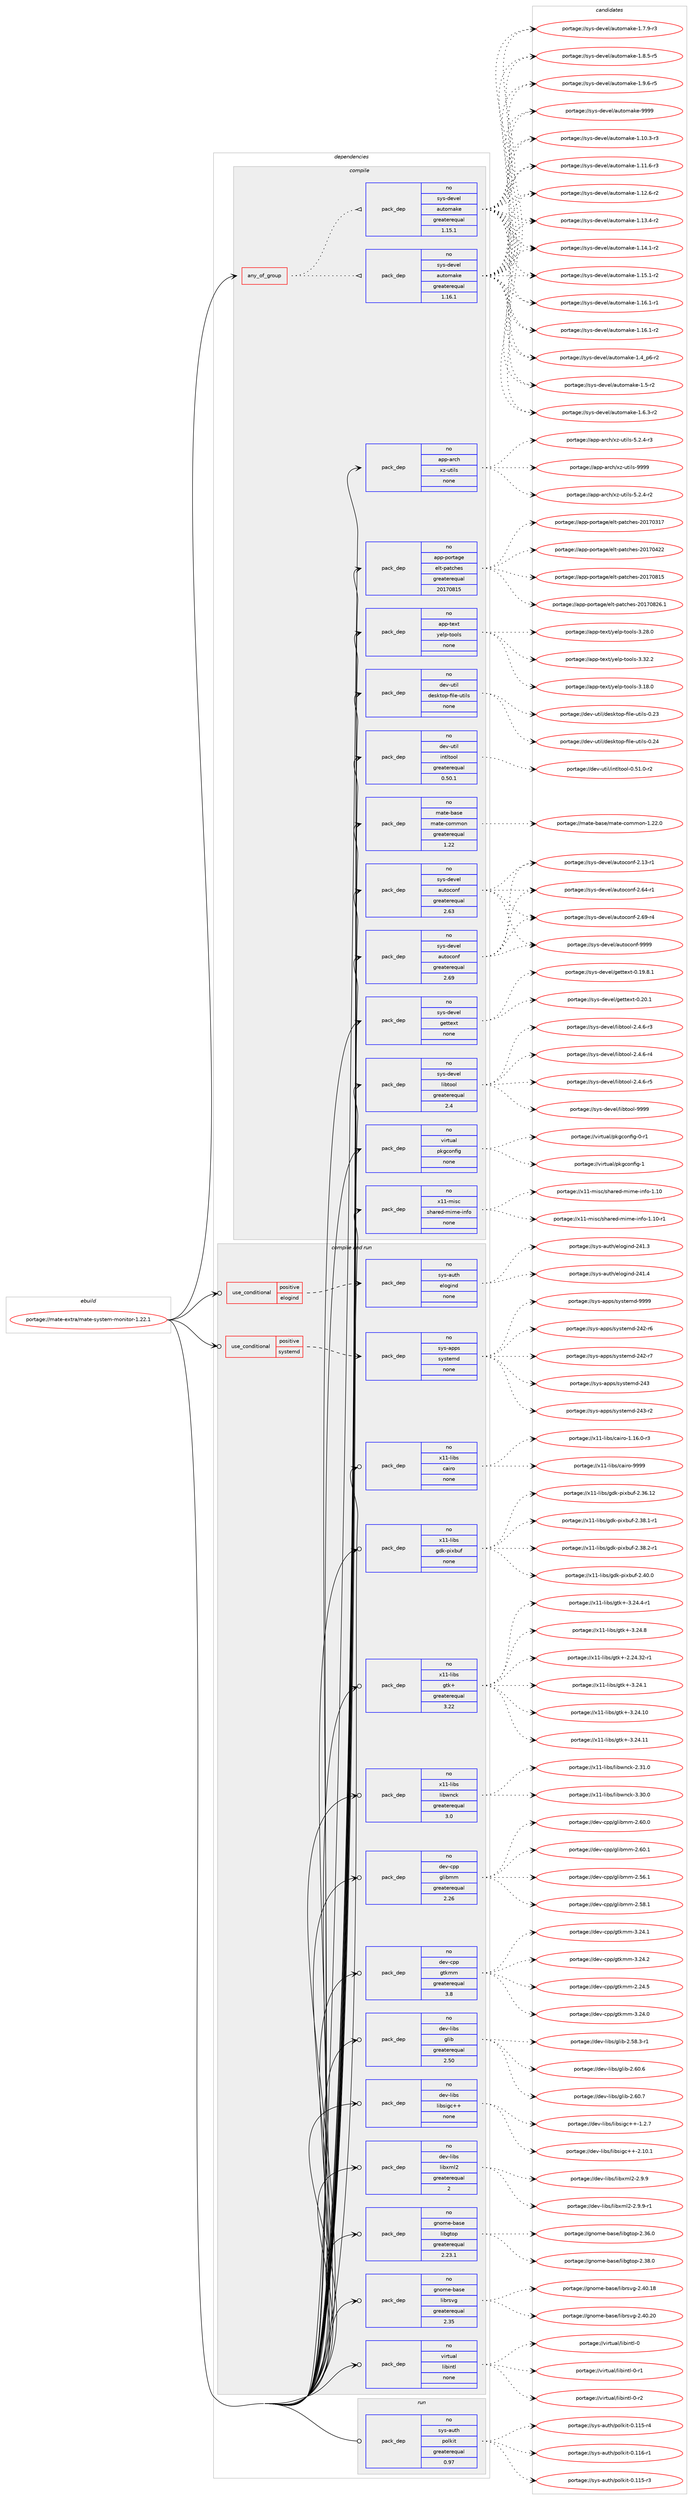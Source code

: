 digraph prolog {

# *************
# Graph options
# *************

newrank=true;
concentrate=true;
compound=true;
graph [rankdir=LR,fontname=Helvetica,fontsize=10,ranksep=1.5];#, ranksep=2.5, nodesep=0.2];
edge  [arrowhead=vee];
node  [fontname=Helvetica,fontsize=10];

# **********
# The ebuild
# **********

subgraph cluster_leftcol {
color=gray;
rank=same;
label=<<i>ebuild</i>>;
id [label="portage://mate-extra/mate-system-monitor-1.22.1", color=red, width=4, href="../mate-extra/mate-system-monitor-1.22.1.svg"];
}

# ****************
# The dependencies
# ****************

subgraph cluster_midcol {
color=gray;
label=<<i>dependencies</i>>;
subgraph cluster_compile {
fillcolor="#eeeeee";
style=filled;
label=<<i>compile</i>>;
subgraph any4850 {
dependency308578 [label=<<TABLE BORDER="0" CELLBORDER="1" CELLSPACING="0" CELLPADDING="4"><TR><TD CELLPADDING="10">any_of_group</TD></TR></TABLE>>, shape=none, color=red];subgraph pack226250 {
dependency308579 [label=<<TABLE BORDER="0" CELLBORDER="1" CELLSPACING="0" CELLPADDING="4" WIDTH="220"><TR><TD ROWSPAN="6" CELLPADDING="30">pack_dep</TD></TR><TR><TD WIDTH="110">no</TD></TR><TR><TD>sys-devel</TD></TR><TR><TD>automake</TD></TR><TR><TD>greaterequal</TD></TR><TR><TD>1.16.1</TD></TR></TABLE>>, shape=none, color=blue];
}
dependency308578:e -> dependency308579:w [weight=20,style="dotted",arrowhead="oinv"];
subgraph pack226251 {
dependency308580 [label=<<TABLE BORDER="0" CELLBORDER="1" CELLSPACING="0" CELLPADDING="4" WIDTH="220"><TR><TD ROWSPAN="6" CELLPADDING="30">pack_dep</TD></TR><TR><TD WIDTH="110">no</TD></TR><TR><TD>sys-devel</TD></TR><TR><TD>automake</TD></TR><TR><TD>greaterequal</TD></TR><TR><TD>1.15.1</TD></TR></TABLE>>, shape=none, color=blue];
}
dependency308578:e -> dependency308580:w [weight=20,style="dotted",arrowhead="oinv"];
}
id:e -> dependency308578:w [weight=20,style="solid",arrowhead="vee"];
subgraph pack226252 {
dependency308581 [label=<<TABLE BORDER="0" CELLBORDER="1" CELLSPACING="0" CELLPADDING="4" WIDTH="220"><TR><TD ROWSPAN="6" CELLPADDING="30">pack_dep</TD></TR><TR><TD WIDTH="110">no</TD></TR><TR><TD>app-arch</TD></TR><TR><TD>xz-utils</TD></TR><TR><TD>none</TD></TR><TR><TD></TD></TR></TABLE>>, shape=none, color=blue];
}
id:e -> dependency308581:w [weight=20,style="solid",arrowhead="vee"];
subgraph pack226253 {
dependency308582 [label=<<TABLE BORDER="0" CELLBORDER="1" CELLSPACING="0" CELLPADDING="4" WIDTH="220"><TR><TD ROWSPAN="6" CELLPADDING="30">pack_dep</TD></TR><TR><TD WIDTH="110">no</TD></TR><TR><TD>app-portage</TD></TR><TR><TD>elt-patches</TD></TR><TR><TD>greaterequal</TD></TR><TR><TD>20170815</TD></TR></TABLE>>, shape=none, color=blue];
}
id:e -> dependency308582:w [weight=20,style="solid",arrowhead="vee"];
subgraph pack226254 {
dependency308583 [label=<<TABLE BORDER="0" CELLBORDER="1" CELLSPACING="0" CELLPADDING="4" WIDTH="220"><TR><TD ROWSPAN="6" CELLPADDING="30">pack_dep</TD></TR><TR><TD WIDTH="110">no</TD></TR><TR><TD>app-text</TD></TR><TR><TD>yelp-tools</TD></TR><TR><TD>none</TD></TR><TR><TD></TD></TR></TABLE>>, shape=none, color=blue];
}
id:e -> dependency308583:w [weight=20,style="solid",arrowhead="vee"];
subgraph pack226255 {
dependency308584 [label=<<TABLE BORDER="0" CELLBORDER="1" CELLSPACING="0" CELLPADDING="4" WIDTH="220"><TR><TD ROWSPAN="6" CELLPADDING="30">pack_dep</TD></TR><TR><TD WIDTH="110">no</TD></TR><TR><TD>dev-util</TD></TR><TR><TD>desktop-file-utils</TD></TR><TR><TD>none</TD></TR><TR><TD></TD></TR></TABLE>>, shape=none, color=blue];
}
id:e -> dependency308584:w [weight=20,style="solid",arrowhead="vee"];
subgraph pack226256 {
dependency308585 [label=<<TABLE BORDER="0" CELLBORDER="1" CELLSPACING="0" CELLPADDING="4" WIDTH="220"><TR><TD ROWSPAN="6" CELLPADDING="30">pack_dep</TD></TR><TR><TD WIDTH="110">no</TD></TR><TR><TD>dev-util</TD></TR><TR><TD>intltool</TD></TR><TR><TD>greaterequal</TD></TR><TR><TD>0.50.1</TD></TR></TABLE>>, shape=none, color=blue];
}
id:e -> dependency308585:w [weight=20,style="solid",arrowhead="vee"];
subgraph pack226257 {
dependency308586 [label=<<TABLE BORDER="0" CELLBORDER="1" CELLSPACING="0" CELLPADDING="4" WIDTH="220"><TR><TD ROWSPAN="6" CELLPADDING="30">pack_dep</TD></TR><TR><TD WIDTH="110">no</TD></TR><TR><TD>mate-base</TD></TR><TR><TD>mate-common</TD></TR><TR><TD>greaterequal</TD></TR><TR><TD>1.22</TD></TR></TABLE>>, shape=none, color=blue];
}
id:e -> dependency308586:w [weight=20,style="solid",arrowhead="vee"];
subgraph pack226258 {
dependency308587 [label=<<TABLE BORDER="0" CELLBORDER="1" CELLSPACING="0" CELLPADDING="4" WIDTH="220"><TR><TD ROWSPAN="6" CELLPADDING="30">pack_dep</TD></TR><TR><TD WIDTH="110">no</TD></TR><TR><TD>sys-devel</TD></TR><TR><TD>autoconf</TD></TR><TR><TD>greaterequal</TD></TR><TR><TD>2.63</TD></TR></TABLE>>, shape=none, color=blue];
}
id:e -> dependency308587:w [weight=20,style="solid",arrowhead="vee"];
subgraph pack226259 {
dependency308588 [label=<<TABLE BORDER="0" CELLBORDER="1" CELLSPACING="0" CELLPADDING="4" WIDTH="220"><TR><TD ROWSPAN="6" CELLPADDING="30">pack_dep</TD></TR><TR><TD WIDTH="110">no</TD></TR><TR><TD>sys-devel</TD></TR><TR><TD>autoconf</TD></TR><TR><TD>greaterequal</TD></TR><TR><TD>2.69</TD></TR></TABLE>>, shape=none, color=blue];
}
id:e -> dependency308588:w [weight=20,style="solid",arrowhead="vee"];
subgraph pack226260 {
dependency308589 [label=<<TABLE BORDER="0" CELLBORDER="1" CELLSPACING="0" CELLPADDING="4" WIDTH="220"><TR><TD ROWSPAN="6" CELLPADDING="30">pack_dep</TD></TR><TR><TD WIDTH="110">no</TD></TR><TR><TD>sys-devel</TD></TR><TR><TD>gettext</TD></TR><TR><TD>none</TD></TR><TR><TD></TD></TR></TABLE>>, shape=none, color=blue];
}
id:e -> dependency308589:w [weight=20,style="solid",arrowhead="vee"];
subgraph pack226261 {
dependency308590 [label=<<TABLE BORDER="0" CELLBORDER="1" CELLSPACING="0" CELLPADDING="4" WIDTH="220"><TR><TD ROWSPAN="6" CELLPADDING="30">pack_dep</TD></TR><TR><TD WIDTH="110">no</TD></TR><TR><TD>sys-devel</TD></TR><TR><TD>libtool</TD></TR><TR><TD>greaterequal</TD></TR><TR><TD>2.4</TD></TR></TABLE>>, shape=none, color=blue];
}
id:e -> dependency308590:w [weight=20,style="solid",arrowhead="vee"];
subgraph pack226262 {
dependency308591 [label=<<TABLE BORDER="0" CELLBORDER="1" CELLSPACING="0" CELLPADDING="4" WIDTH="220"><TR><TD ROWSPAN="6" CELLPADDING="30">pack_dep</TD></TR><TR><TD WIDTH="110">no</TD></TR><TR><TD>virtual</TD></TR><TR><TD>pkgconfig</TD></TR><TR><TD>none</TD></TR><TR><TD></TD></TR></TABLE>>, shape=none, color=blue];
}
id:e -> dependency308591:w [weight=20,style="solid",arrowhead="vee"];
subgraph pack226263 {
dependency308592 [label=<<TABLE BORDER="0" CELLBORDER="1" CELLSPACING="0" CELLPADDING="4" WIDTH="220"><TR><TD ROWSPAN="6" CELLPADDING="30">pack_dep</TD></TR><TR><TD WIDTH="110">no</TD></TR><TR><TD>x11-misc</TD></TR><TR><TD>shared-mime-info</TD></TR><TR><TD>none</TD></TR><TR><TD></TD></TR></TABLE>>, shape=none, color=blue];
}
id:e -> dependency308592:w [weight=20,style="solid",arrowhead="vee"];
}
subgraph cluster_compileandrun {
fillcolor="#eeeeee";
style=filled;
label=<<i>compile and run</i>>;
subgraph cond77369 {
dependency308593 [label=<<TABLE BORDER="0" CELLBORDER="1" CELLSPACING="0" CELLPADDING="4"><TR><TD ROWSPAN="3" CELLPADDING="10">use_conditional</TD></TR><TR><TD>positive</TD></TR><TR><TD>elogind</TD></TR></TABLE>>, shape=none, color=red];
subgraph pack226264 {
dependency308594 [label=<<TABLE BORDER="0" CELLBORDER="1" CELLSPACING="0" CELLPADDING="4" WIDTH="220"><TR><TD ROWSPAN="6" CELLPADDING="30">pack_dep</TD></TR><TR><TD WIDTH="110">no</TD></TR><TR><TD>sys-auth</TD></TR><TR><TD>elogind</TD></TR><TR><TD>none</TD></TR><TR><TD></TD></TR></TABLE>>, shape=none, color=blue];
}
dependency308593:e -> dependency308594:w [weight=20,style="dashed",arrowhead="vee"];
}
id:e -> dependency308593:w [weight=20,style="solid",arrowhead="odotvee"];
subgraph cond77370 {
dependency308595 [label=<<TABLE BORDER="0" CELLBORDER="1" CELLSPACING="0" CELLPADDING="4"><TR><TD ROWSPAN="3" CELLPADDING="10">use_conditional</TD></TR><TR><TD>positive</TD></TR><TR><TD>systemd</TD></TR></TABLE>>, shape=none, color=red];
subgraph pack226265 {
dependency308596 [label=<<TABLE BORDER="0" CELLBORDER="1" CELLSPACING="0" CELLPADDING="4" WIDTH="220"><TR><TD ROWSPAN="6" CELLPADDING="30">pack_dep</TD></TR><TR><TD WIDTH="110">no</TD></TR><TR><TD>sys-apps</TD></TR><TR><TD>systemd</TD></TR><TR><TD>none</TD></TR><TR><TD></TD></TR></TABLE>>, shape=none, color=blue];
}
dependency308595:e -> dependency308596:w [weight=20,style="dashed",arrowhead="vee"];
}
id:e -> dependency308595:w [weight=20,style="solid",arrowhead="odotvee"];
subgraph pack226266 {
dependency308597 [label=<<TABLE BORDER="0" CELLBORDER="1" CELLSPACING="0" CELLPADDING="4" WIDTH="220"><TR><TD ROWSPAN="6" CELLPADDING="30">pack_dep</TD></TR><TR><TD WIDTH="110">no</TD></TR><TR><TD>dev-cpp</TD></TR><TR><TD>glibmm</TD></TR><TR><TD>greaterequal</TD></TR><TR><TD>2.26</TD></TR></TABLE>>, shape=none, color=blue];
}
id:e -> dependency308597:w [weight=20,style="solid",arrowhead="odotvee"];
subgraph pack226267 {
dependency308598 [label=<<TABLE BORDER="0" CELLBORDER="1" CELLSPACING="0" CELLPADDING="4" WIDTH="220"><TR><TD ROWSPAN="6" CELLPADDING="30">pack_dep</TD></TR><TR><TD WIDTH="110">no</TD></TR><TR><TD>dev-cpp</TD></TR><TR><TD>gtkmm</TD></TR><TR><TD>greaterequal</TD></TR><TR><TD>3.8</TD></TR></TABLE>>, shape=none, color=blue];
}
id:e -> dependency308598:w [weight=20,style="solid",arrowhead="odotvee"];
subgraph pack226268 {
dependency308599 [label=<<TABLE BORDER="0" CELLBORDER="1" CELLSPACING="0" CELLPADDING="4" WIDTH="220"><TR><TD ROWSPAN="6" CELLPADDING="30">pack_dep</TD></TR><TR><TD WIDTH="110">no</TD></TR><TR><TD>dev-libs</TD></TR><TR><TD>glib</TD></TR><TR><TD>greaterequal</TD></TR><TR><TD>2.50</TD></TR></TABLE>>, shape=none, color=blue];
}
id:e -> dependency308599:w [weight=20,style="solid",arrowhead="odotvee"];
subgraph pack226269 {
dependency308600 [label=<<TABLE BORDER="0" CELLBORDER="1" CELLSPACING="0" CELLPADDING="4" WIDTH="220"><TR><TD ROWSPAN="6" CELLPADDING="30">pack_dep</TD></TR><TR><TD WIDTH="110">no</TD></TR><TR><TD>dev-libs</TD></TR><TR><TD>libsigc++</TD></TR><TR><TD>none</TD></TR><TR><TD></TD></TR></TABLE>>, shape=none, color=blue];
}
id:e -> dependency308600:w [weight=20,style="solid",arrowhead="odotvee"];
subgraph pack226270 {
dependency308601 [label=<<TABLE BORDER="0" CELLBORDER="1" CELLSPACING="0" CELLPADDING="4" WIDTH="220"><TR><TD ROWSPAN="6" CELLPADDING="30">pack_dep</TD></TR><TR><TD WIDTH="110">no</TD></TR><TR><TD>dev-libs</TD></TR><TR><TD>libxml2</TD></TR><TR><TD>greaterequal</TD></TR><TR><TD>2</TD></TR></TABLE>>, shape=none, color=blue];
}
id:e -> dependency308601:w [weight=20,style="solid",arrowhead="odotvee"];
subgraph pack226271 {
dependency308602 [label=<<TABLE BORDER="0" CELLBORDER="1" CELLSPACING="0" CELLPADDING="4" WIDTH="220"><TR><TD ROWSPAN="6" CELLPADDING="30">pack_dep</TD></TR><TR><TD WIDTH="110">no</TD></TR><TR><TD>gnome-base</TD></TR><TR><TD>libgtop</TD></TR><TR><TD>greaterequal</TD></TR><TR><TD>2.23.1</TD></TR></TABLE>>, shape=none, color=blue];
}
id:e -> dependency308602:w [weight=20,style="solid",arrowhead="odotvee"];
subgraph pack226272 {
dependency308603 [label=<<TABLE BORDER="0" CELLBORDER="1" CELLSPACING="0" CELLPADDING="4" WIDTH="220"><TR><TD ROWSPAN="6" CELLPADDING="30">pack_dep</TD></TR><TR><TD WIDTH="110">no</TD></TR><TR><TD>gnome-base</TD></TR><TR><TD>librsvg</TD></TR><TR><TD>greaterequal</TD></TR><TR><TD>2.35</TD></TR></TABLE>>, shape=none, color=blue];
}
id:e -> dependency308603:w [weight=20,style="solid",arrowhead="odotvee"];
subgraph pack226273 {
dependency308604 [label=<<TABLE BORDER="0" CELLBORDER="1" CELLSPACING="0" CELLPADDING="4" WIDTH="220"><TR><TD ROWSPAN="6" CELLPADDING="30">pack_dep</TD></TR><TR><TD WIDTH="110">no</TD></TR><TR><TD>virtual</TD></TR><TR><TD>libintl</TD></TR><TR><TD>none</TD></TR><TR><TD></TD></TR></TABLE>>, shape=none, color=blue];
}
id:e -> dependency308604:w [weight=20,style="solid",arrowhead="odotvee"];
subgraph pack226274 {
dependency308605 [label=<<TABLE BORDER="0" CELLBORDER="1" CELLSPACING="0" CELLPADDING="4" WIDTH="220"><TR><TD ROWSPAN="6" CELLPADDING="30">pack_dep</TD></TR><TR><TD WIDTH="110">no</TD></TR><TR><TD>x11-libs</TD></TR><TR><TD>cairo</TD></TR><TR><TD>none</TD></TR><TR><TD></TD></TR></TABLE>>, shape=none, color=blue];
}
id:e -> dependency308605:w [weight=20,style="solid",arrowhead="odotvee"];
subgraph pack226275 {
dependency308606 [label=<<TABLE BORDER="0" CELLBORDER="1" CELLSPACING="0" CELLPADDING="4" WIDTH="220"><TR><TD ROWSPAN="6" CELLPADDING="30">pack_dep</TD></TR><TR><TD WIDTH="110">no</TD></TR><TR><TD>x11-libs</TD></TR><TR><TD>gdk-pixbuf</TD></TR><TR><TD>none</TD></TR><TR><TD></TD></TR></TABLE>>, shape=none, color=blue];
}
id:e -> dependency308606:w [weight=20,style="solid",arrowhead="odotvee"];
subgraph pack226276 {
dependency308607 [label=<<TABLE BORDER="0" CELLBORDER="1" CELLSPACING="0" CELLPADDING="4" WIDTH="220"><TR><TD ROWSPAN="6" CELLPADDING="30">pack_dep</TD></TR><TR><TD WIDTH="110">no</TD></TR><TR><TD>x11-libs</TD></TR><TR><TD>gtk+</TD></TR><TR><TD>greaterequal</TD></TR><TR><TD>3.22</TD></TR></TABLE>>, shape=none, color=blue];
}
id:e -> dependency308607:w [weight=20,style="solid",arrowhead="odotvee"];
subgraph pack226277 {
dependency308608 [label=<<TABLE BORDER="0" CELLBORDER="1" CELLSPACING="0" CELLPADDING="4" WIDTH="220"><TR><TD ROWSPAN="6" CELLPADDING="30">pack_dep</TD></TR><TR><TD WIDTH="110">no</TD></TR><TR><TD>x11-libs</TD></TR><TR><TD>libwnck</TD></TR><TR><TD>greaterequal</TD></TR><TR><TD>3.0</TD></TR></TABLE>>, shape=none, color=blue];
}
id:e -> dependency308608:w [weight=20,style="solid",arrowhead="odotvee"];
}
subgraph cluster_run {
fillcolor="#eeeeee";
style=filled;
label=<<i>run</i>>;
subgraph pack226278 {
dependency308609 [label=<<TABLE BORDER="0" CELLBORDER="1" CELLSPACING="0" CELLPADDING="4" WIDTH="220"><TR><TD ROWSPAN="6" CELLPADDING="30">pack_dep</TD></TR><TR><TD WIDTH="110">no</TD></TR><TR><TD>sys-auth</TD></TR><TR><TD>polkit</TD></TR><TR><TD>greaterequal</TD></TR><TR><TD>0.97</TD></TR></TABLE>>, shape=none, color=blue];
}
id:e -> dependency308609:w [weight=20,style="solid",arrowhead="odot"];
}
}

# **************
# The candidates
# **************

subgraph cluster_choices {
rank=same;
color=gray;
label=<<i>candidates</i>>;

subgraph choice226250 {
color=black;
nodesep=1;
choiceportage11512111545100101118101108479711711611110997107101454946494846514511451 [label="portage://sys-devel/automake-1.10.3-r3", color=red, width=4,href="../sys-devel/automake-1.10.3-r3.svg"];
choiceportage11512111545100101118101108479711711611110997107101454946494946544511451 [label="portage://sys-devel/automake-1.11.6-r3", color=red, width=4,href="../sys-devel/automake-1.11.6-r3.svg"];
choiceportage11512111545100101118101108479711711611110997107101454946495046544511450 [label="portage://sys-devel/automake-1.12.6-r2", color=red, width=4,href="../sys-devel/automake-1.12.6-r2.svg"];
choiceportage11512111545100101118101108479711711611110997107101454946495146524511450 [label="portage://sys-devel/automake-1.13.4-r2", color=red, width=4,href="../sys-devel/automake-1.13.4-r2.svg"];
choiceportage11512111545100101118101108479711711611110997107101454946495246494511450 [label="portage://sys-devel/automake-1.14.1-r2", color=red, width=4,href="../sys-devel/automake-1.14.1-r2.svg"];
choiceportage11512111545100101118101108479711711611110997107101454946495346494511450 [label="portage://sys-devel/automake-1.15.1-r2", color=red, width=4,href="../sys-devel/automake-1.15.1-r2.svg"];
choiceportage11512111545100101118101108479711711611110997107101454946495446494511449 [label="portage://sys-devel/automake-1.16.1-r1", color=red, width=4,href="../sys-devel/automake-1.16.1-r1.svg"];
choiceportage11512111545100101118101108479711711611110997107101454946495446494511450 [label="portage://sys-devel/automake-1.16.1-r2", color=red, width=4,href="../sys-devel/automake-1.16.1-r2.svg"];
choiceportage115121115451001011181011084797117116111109971071014549465295112544511450 [label="portage://sys-devel/automake-1.4_p6-r2", color=red, width=4,href="../sys-devel/automake-1.4_p6-r2.svg"];
choiceportage11512111545100101118101108479711711611110997107101454946534511450 [label="portage://sys-devel/automake-1.5-r2", color=red, width=4,href="../sys-devel/automake-1.5-r2.svg"];
choiceportage115121115451001011181011084797117116111109971071014549465446514511450 [label="portage://sys-devel/automake-1.6.3-r2", color=red, width=4,href="../sys-devel/automake-1.6.3-r2.svg"];
choiceportage115121115451001011181011084797117116111109971071014549465546574511451 [label="portage://sys-devel/automake-1.7.9-r3", color=red, width=4,href="../sys-devel/automake-1.7.9-r3.svg"];
choiceportage115121115451001011181011084797117116111109971071014549465646534511453 [label="portage://sys-devel/automake-1.8.5-r5", color=red, width=4,href="../sys-devel/automake-1.8.5-r5.svg"];
choiceportage115121115451001011181011084797117116111109971071014549465746544511453 [label="portage://sys-devel/automake-1.9.6-r5", color=red, width=4,href="../sys-devel/automake-1.9.6-r5.svg"];
choiceportage115121115451001011181011084797117116111109971071014557575757 [label="portage://sys-devel/automake-9999", color=red, width=4,href="../sys-devel/automake-9999.svg"];
dependency308579:e -> choiceportage11512111545100101118101108479711711611110997107101454946494846514511451:w [style=dotted,weight="100"];
dependency308579:e -> choiceportage11512111545100101118101108479711711611110997107101454946494946544511451:w [style=dotted,weight="100"];
dependency308579:e -> choiceportage11512111545100101118101108479711711611110997107101454946495046544511450:w [style=dotted,weight="100"];
dependency308579:e -> choiceportage11512111545100101118101108479711711611110997107101454946495146524511450:w [style=dotted,weight="100"];
dependency308579:e -> choiceportage11512111545100101118101108479711711611110997107101454946495246494511450:w [style=dotted,weight="100"];
dependency308579:e -> choiceportage11512111545100101118101108479711711611110997107101454946495346494511450:w [style=dotted,weight="100"];
dependency308579:e -> choiceportage11512111545100101118101108479711711611110997107101454946495446494511449:w [style=dotted,weight="100"];
dependency308579:e -> choiceportage11512111545100101118101108479711711611110997107101454946495446494511450:w [style=dotted,weight="100"];
dependency308579:e -> choiceportage115121115451001011181011084797117116111109971071014549465295112544511450:w [style=dotted,weight="100"];
dependency308579:e -> choiceportage11512111545100101118101108479711711611110997107101454946534511450:w [style=dotted,weight="100"];
dependency308579:e -> choiceportage115121115451001011181011084797117116111109971071014549465446514511450:w [style=dotted,weight="100"];
dependency308579:e -> choiceportage115121115451001011181011084797117116111109971071014549465546574511451:w [style=dotted,weight="100"];
dependency308579:e -> choiceportage115121115451001011181011084797117116111109971071014549465646534511453:w [style=dotted,weight="100"];
dependency308579:e -> choiceportage115121115451001011181011084797117116111109971071014549465746544511453:w [style=dotted,weight="100"];
dependency308579:e -> choiceportage115121115451001011181011084797117116111109971071014557575757:w [style=dotted,weight="100"];
}
subgraph choice226251 {
color=black;
nodesep=1;
choiceportage11512111545100101118101108479711711611110997107101454946494846514511451 [label="portage://sys-devel/automake-1.10.3-r3", color=red, width=4,href="../sys-devel/automake-1.10.3-r3.svg"];
choiceportage11512111545100101118101108479711711611110997107101454946494946544511451 [label="portage://sys-devel/automake-1.11.6-r3", color=red, width=4,href="../sys-devel/automake-1.11.6-r3.svg"];
choiceportage11512111545100101118101108479711711611110997107101454946495046544511450 [label="portage://sys-devel/automake-1.12.6-r2", color=red, width=4,href="../sys-devel/automake-1.12.6-r2.svg"];
choiceportage11512111545100101118101108479711711611110997107101454946495146524511450 [label="portage://sys-devel/automake-1.13.4-r2", color=red, width=4,href="../sys-devel/automake-1.13.4-r2.svg"];
choiceportage11512111545100101118101108479711711611110997107101454946495246494511450 [label="portage://sys-devel/automake-1.14.1-r2", color=red, width=4,href="../sys-devel/automake-1.14.1-r2.svg"];
choiceportage11512111545100101118101108479711711611110997107101454946495346494511450 [label="portage://sys-devel/automake-1.15.1-r2", color=red, width=4,href="../sys-devel/automake-1.15.1-r2.svg"];
choiceportage11512111545100101118101108479711711611110997107101454946495446494511449 [label="portage://sys-devel/automake-1.16.1-r1", color=red, width=4,href="../sys-devel/automake-1.16.1-r1.svg"];
choiceportage11512111545100101118101108479711711611110997107101454946495446494511450 [label="portage://sys-devel/automake-1.16.1-r2", color=red, width=4,href="../sys-devel/automake-1.16.1-r2.svg"];
choiceportage115121115451001011181011084797117116111109971071014549465295112544511450 [label="portage://sys-devel/automake-1.4_p6-r2", color=red, width=4,href="../sys-devel/automake-1.4_p6-r2.svg"];
choiceportage11512111545100101118101108479711711611110997107101454946534511450 [label="portage://sys-devel/automake-1.5-r2", color=red, width=4,href="../sys-devel/automake-1.5-r2.svg"];
choiceportage115121115451001011181011084797117116111109971071014549465446514511450 [label="portage://sys-devel/automake-1.6.3-r2", color=red, width=4,href="../sys-devel/automake-1.6.3-r2.svg"];
choiceportage115121115451001011181011084797117116111109971071014549465546574511451 [label="portage://sys-devel/automake-1.7.9-r3", color=red, width=4,href="../sys-devel/automake-1.7.9-r3.svg"];
choiceportage115121115451001011181011084797117116111109971071014549465646534511453 [label="portage://sys-devel/automake-1.8.5-r5", color=red, width=4,href="../sys-devel/automake-1.8.5-r5.svg"];
choiceportage115121115451001011181011084797117116111109971071014549465746544511453 [label="portage://sys-devel/automake-1.9.6-r5", color=red, width=4,href="../sys-devel/automake-1.9.6-r5.svg"];
choiceportage115121115451001011181011084797117116111109971071014557575757 [label="portage://sys-devel/automake-9999", color=red, width=4,href="../sys-devel/automake-9999.svg"];
dependency308580:e -> choiceportage11512111545100101118101108479711711611110997107101454946494846514511451:w [style=dotted,weight="100"];
dependency308580:e -> choiceportage11512111545100101118101108479711711611110997107101454946494946544511451:w [style=dotted,weight="100"];
dependency308580:e -> choiceportage11512111545100101118101108479711711611110997107101454946495046544511450:w [style=dotted,weight="100"];
dependency308580:e -> choiceportage11512111545100101118101108479711711611110997107101454946495146524511450:w [style=dotted,weight="100"];
dependency308580:e -> choiceportage11512111545100101118101108479711711611110997107101454946495246494511450:w [style=dotted,weight="100"];
dependency308580:e -> choiceportage11512111545100101118101108479711711611110997107101454946495346494511450:w [style=dotted,weight="100"];
dependency308580:e -> choiceportage11512111545100101118101108479711711611110997107101454946495446494511449:w [style=dotted,weight="100"];
dependency308580:e -> choiceportage11512111545100101118101108479711711611110997107101454946495446494511450:w [style=dotted,weight="100"];
dependency308580:e -> choiceportage115121115451001011181011084797117116111109971071014549465295112544511450:w [style=dotted,weight="100"];
dependency308580:e -> choiceportage11512111545100101118101108479711711611110997107101454946534511450:w [style=dotted,weight="100"];
dependency308580:e -> choiceportage115121115451001011181011084797117116111109971071014549465446514511450:w [style=dotted,weight="100"];
dependency308580:e -> choiceportage115121115451001011181011084797117116111109971071014549465546574511451:w [style=dotted,weight="100"];
dependency308580:e -> choiceportage115121115451001011181011084797117116111109971071014549465646534511453:w [style=dotted,weight="100"];
dependency308580:e -> choiceportage115121115451001011181011084797117116111109971071014549465746544511453:w [style=dotted,weight="100"];
dependency308580:e -> choiceportage115121115451001011181011084797117116111109971071014557575757:w [style=dotted,weight="100"];
}
subgraph choice226252 {
color=black;
nodesep=1;
choiceportage9711211245971149910447120122451171161051081154553465046524511450 [label="portage://app-arch/xz-utils-5.2.4-r2", color=red, width=4,href="../app-arch/xz-utils-5.2.4-r2.svg"];
choiceportage9711211245971149910447120122451171161051081154553465046524511451 [label="portage://app-arch/xz-utils-5.2.4-r3", color=red, width=4,href="../app-arch/xz-utils-5.2.4-r3.svg"];
choiceportage9711211245971149910447120122451171161051081154557575757 [label="portage://app-arch/xz-utils-9999", color=red, width=4,href="../app-arch/xz-utils-9999.svg"];
dependency308581:e -> choiceportage9711211245971149910447120122451171161051081154553465046524511450:w [style=dotted,weight="100"];
dependency308581:e -> choiceportage9711211245971149910447120122451171161051081154553465046524511451:w [style=dotted,weight="100"];
dependency308581:e -> choiceportage9711211245971149910447120122451171161051081154557575757:w [style=dotted,weight="100"];
}
subgraph choice226253 {
color=black;
nodesep=1;
choiceportage97112112451121111141169710310147101108116451129711699104101115455048495548514955 [label="portage://app-portage/elt-patches-20170317", color=red, width=4,href="../app-portage/elt-patches-20170317.svg"];
choiceportage97112112451121111141169710310147101108116451129711699104101115455048495548525050 [label="portage://app-portage/elt-patches-20170422", color=red, width=4,href="../app-portage/elt-patches-20170422.svg"];
choiceportage97112112451121111141169710310147101108116451129711699104101115455048495548564953 [label="portage://app-portage/elt-patches-20170815", color=red, width=4,href="../app-portage/elt-patches-20170815.svg"];
choiceportage971121124511211111411697103101471011081164511297116991041011154550484955485650544649 [label="portage://app-portage/elt-patches-20170826.1", color=red, width=4,href="../app-portage/elt-patches-20170826.1.svg"];
dependency308582:e -> choiceportage97112112451121111141169710310147101108116451129711699104101115455048495548514955:w [style=dotted,weight="100"];
dependency308582:e -> choiceportage97112112451121111141169710310147101108116451129711699104101115455048495548525050:w [style=dotted,weight="100"];
dependency308582:e -> choiceportage97112112451121111141169710310147101108116451129711699104101115455048495548564953:w [style=dotted,weight="100"];
dependency308582:e -> choiceportage971121124511211111411697103101471011081164511297116991041011154550484955485650544649:w [style=dotted,weight="100"];
}
subgraph choice226254 {
color=black;
nodesep=1;
choiceportage9711211245116101120116471211011081124511611111110811545514649564648 [label="portage://app-text/yelp-tools-3.18.0", color=red, width=4,href="../app-text/yelp-tools-3.18.0.svg"];
choiceportage9711211245116101120116471211011081124511611111110811545514650564648 [label="portage://app-text/yelp-tools-3.28.0", color=red, width=4,href="../app-text/yelp-tools-3.28.0.svg"];
choiceportage9711211245116101120116471211011081124511611111110811545514651504650 [label="portage://app-text/yelp-tools-3.32.2", color=red, width=4,href="../app-text/yelp-tools-3.32.2.svg"];
dependency308583:e -> choiceportage9711211245116101120116471211011081124511611111110811545514649564648:w [style=dotted,weight="100"];
dependency308583:e -> choiceportage9711211245116101120116471211011081124511611111110811545514650564648:w [style=dotted,weight="100"];
dependency308583:e -> choiceportage9711211245116101120116471211011081124511611111110811545514651504650:w [style=dotted,weight="100"];
}
subgraph choice226255 {
color=black;
nodesep=1;
choiceportage100101118451171161051084710010111510711611111245102105108101451171161051081154548465051 [label="portage://dev-util/desktop-file-utils-0.23", color=red, width=4,href="../dev-util/desktop-file-utils-0.23.svg"];
choiceportage100101118451171161051084710010111510711611111245102105108101451171161051081154548465052 [label="portage://dev-util/desktop-file-utils-0.24", color=red, width=4,href="../dev-util/desktop-file-utils-0.24.svg"];
dependency308584:e -> choiceportage100101118451171161051084710010111510711611111245102105108101451171161051081154548465051:w [style=dotted,weight="100"];
dependency308584:e -> choiceportage100101118451171161051084710010111510711611111245102105108101451171161051081154548465052:w [style=dotted,weight="100"];
}
subgraph choice226256 {
color=black;
nodesep=1;
choiceportage1001011184511711610510847105110116108116111111108454846534946484511450 [label="portage://dev-util/intltool-0.51.0-r2", color=red, width=4,href="../dev-util/intltool-0.51.0-r2.svg"];
dependency308585:e -> choiceportage1001011184511711610510847105110116108116111111108454846534946484511450:w [style=dotted,weight="100"];
}
subgraph choice226257 {
color=black;
nodesep=1;
choiceportage109971161014598971151014710997116101459911110910911111045494650504648 [label="portage://mate-base/mate-common-1.22.0", color=red, width=4,href="../mate-base/mate-common-1.22.0.svg"];
dependency308586:e -> choiceportage109971161014598971151014710997116101459911110910911111045494650504648:w [style=dotted,weight="100"];
}
subgraph choice226258 {
color=black;
nodesep=1;
choiceportage1151211154510010111810110847971171161119911111010245504649514511449 [label="portage://sys-devel/autoconf-2.13-r1", color=red, width=4,href="../sys-devel/autoconf-2.13-r1.svg"];
choiceportage1151211154510010111810110847971171161119911111010245504654524511449 [label="portage://sys-devel/autoconf-2.64-r1", color=red, width=4,href="../sys-devel/autoconf-2.64-r1.svg"];
choiceportage1151211154510010111810110847971171161119911111010245504654574511452 [label="portage://sys-devel/autoconf-2.69-r4", color=red, width=4,href="../sys-devel/autoconf-2.69-r4.svg"];
choiceportage115121115451001011181011084797117116111991111101024557575757 [label="portage://sys-devel/autoconf-9999", color=red, width=4,href="../sys-devel/autoconf-9999.svg"];
dependency308587:e -> choiceportage1151211154510010111810110847971171161119911111010245504649514511449:w [style=dotted,weight="100"];
dependency308587:e -> choiceportage1151211154510010111810110847971171161119911111010245504654524511449:w [style=dotted,weight="100"];
dependency308587:e -> choiceportage1151211154510010111810110847971171161119911111010245504654574511452:w [style=dotted,weight="100"];
dependency308587:e -> choiceportage115121115451001011181011084797117116111991111101024557575757:w [style=dotted,weight="100"];
}
subgraph choice226259 {
color=black;
nodesep=1;
choiceportage1151211154510010111810110847971171161119911111010245504649514511449 [label="portage://sys-devel/autoconf-2.13-r1", color=red, width=4,href="../sys-devel/autoconf-2.13-r1.svg"];
choiceportage1151211154510010111810110847971171161119911111010245504654524511449 [label="portage://sys-devel/autoconf-2.64-r1", color=red, width=4,href="../sys-devel/autoconf-2.64-r1.svg"];
choiceportage1151211154510010111810110847971171161119911111010245504654574511452 [label="portage://sys-devel/autoconf-2.69-r4", color=red, width=4,href="../sys-devel/autoconf-2.69-r4.svg"];
choiceportage115121115451001011181011084797117116111991111101024557575757 [label="portage://sys-devel/autoconf-9999", color=red, width=4,href="../sys-devel/autoconf-9999.svg"];
dependency308588:e -> choiceportage1151211154510010111810110847971171161119911111010245504649514511449:w [style=dotted,weight="100"];
dependency308588:e -> choiceportage1151211154510010111810110847971171161119911111010245504654524511449:w [style=dotted,weight="100"];
dependency308588:e -> choiceportage1151211154510010111810110847971171161119911111010245504654574511452:w [style=dotted,weight="100"];
dependency308588:e -> choiceportage115121115451001011181011084797117116111991111101024557575757:w [style=dotted,weight="100"];
}
subgraph choice226260 {
color=black;
nodesep=1;
choiceportage1151211154510010111810110847103101116116101120116454846495746564649 [label="portage://sys-devel/gettext-0.19.8.1", color=red, width=4,href="../sys-devel/gettext-0.19.8.1.svg"];
choiceportage115121115451001011181011084710310111611610112011645484650484649 [label="portage://sys-devel/gettext-0.20.1", color=red, width=4,href="../sys-devel/gettext-0.20.1.svg"];
dependency308589:e -> choiceportage1151211154510010111810110847103101116116101120116454846495746564649:w [style=dotted,weight="100"];
dependency308589:e -> choiceportage115121115451001011181011084710310111611610112011645484650484649:w [style=dotted,weight="100"];
}
subgraph choice226261 {
color=black;
nodesep=1;
choiceportage1151211154510010111810110847108105981161111111084550465246544511451 [label="portage://sys-devel/libtool-2.4.6-r3", color=red, width=4,href="../sys-devel/libtool-2.4.6-r3.svg"];
choiceportage1151211154510010111810110847108105981161111111084550465246544511452 [label="portage://sys-devel/libtool-2.4.6-r4", color=red, width=4,href="../sys-devel/libtool-2.4.6-r4.svg"];
choiceportage1151211154510010111810110847108105981161111111084550465246544511453 [label="portage://sys-devel/libtool-2.4.6-r5", color=red, width=4,href="../sys-devel/libtool-2.4.6-r5.svg"];
choiceportage1151211154510010111810110847108105981161111111084557575757 [label="portage://sys-devel/libtool-9999", color=red, width=4,href="../sys-devel/libtool-9999.svg"];
dependency308590:e -> choiceportage1151211154510010111810110847108105981161111111084550465246544511451:w [style=dotted,weight="100"];
dependency308590:e -> choiceportage1151211154510010111810110847108105981161111111084550465246544511452:w [style=dotted,weight="100"];
dependency308590:e -> choiceportage1151211154510010111810110847108105981161111111084550465246544511453:w [style=dotted,weight="100"];
dependency308590:e -> choiceportage1151211154510010111810110847108105981161111111084557575757:w [style=dotted,weight="100"];
}
subgraph choice226262 {
color=black;
nodesep=1;
choiceportage11810511411611797108471121071039911111010210510345484511449 [label="portage://virtual/pkgconfig-0-r1", color=red, width=4,href="../virtual/pkgconfig-0-r1.svg"];
choiceportage1181051141161179710847112107103991111101021051034549 [label="portage://virtual/pkgconfig-1", color=red, width=4,href="../virtual/pkgconfig-1.svg"];
dependency308591:e -> choiceportage11810511411611797108471121071039911111010210510345484511449:w [style=dotted,weight="100"];
dependency308591:e -> choiceportage1181051141161179710847112107103991111101021051034549:w [style=dotted,weight="100"];
}
subgraph choice226263 {
color=black;
nodesep=1;
choiceportage12049494510910511599471151049711410110045109105109101451051101021114549464948 [label="portage://x11-misc/shared-mime-info-1.10", color=red, width=4,href="../x11-misc/shared-mime-info-1.10.svg"];
choiceportage120494945109105115994711510497114101100451091051091014510511010211145494649484511449 [label="portage://x11-misc/shared-mime-info-1.10-r1", color=red, width=4,href="../x11-misc/shared-mime-info-1.10-r1.svg"];
dependency308592:e -> choiceportage12049494510910511599471151049711410110045109105109101451051101021114549464948:w [style=dotted,weight="100"];
dependency308592:e -> choiceportage120494945109105115994711510497114101100451091051091014510511010211145494649484511449:w [style=dotted,weight="100"];
}
subgraph choice226264 {
color=black;
nodesep=1;
choiceportage115121115459711711610447101108111103105110100455052494651 [label="portage://sys-auth/elogind-241.3", color=red, width=4,href="../sys-auth/elogind-241.3.svg"];
choiceportage115121115459711711610447101108111103105110100455052494652 [label="portage://sys-auth/elogind-241.4", color=red, width=4,href="../sys-auth/elogind-241.4.svg"];
dependency308594:e -> choiceportage115121115459711711610447101108111103105110100455052494651:w [style=dotted,weight="100"];
dependency308594:e -> choiceportage115121115459711711610447101108111103105110100455052494652:w [style=dotted,weight="100"];
}
subgraph choice226265 {
color=black;
nodesep=1;
choiceportage115121115459711211211547115121115116101109100455052504511454 [label="portage://sys-apps/systemd-242-r6", color=red, width=4,href="../sys-apps/systemd-242-r6.svg"];
choiceportage115121115459711211211547115121115116101109100455052504511455 [label="portage://sys-apps/systemd-242-r7", color=red, width=4,href="../sys-apps/systemd-242-r7.svg"];
choiceportage11512111545971121121154711512111511610110910045505251 [label="portage://sys-apps/systemd-243", color=red, width=4,href="../sys-apps/systemd-243.svg"];
choiceportage115121115459711211211547115121115116101109100455052514511450 [label="portage://sys-apps/systemd-243-r2", color=red, width=4,href="../sys-apps/systemd-243-r2.svg"];
choiceportage1151211154597112112115471151211151161011091004557575757 [label="portage://sys-apps/systemd-9999", color=red, width=4,href="../sys-apps/systemd-9999.svg"];
dependency308596:e -> choiceportage115121115459711211211547115121115116101109100455052504511454:w [style=dotted,weight="100"];
dependency308596:e -> choiceportage115121115459711211211547115121115116101109100455052504511455:w [style=dotted,weight="100"];
dependency308596:e -> choiceportage11512111545971121121154711512111511610110910045505251:w [style=dotted,weight="100"];
dependency308596:e -> choiceportage115121115459711211211547115121115116101109100455052514511450:w [style=dotted,weight="100"];
dependency308596:e -> choiceportage1151211154597112112115471151211151161011091004557575757:w [style=dotted,weight="100"];
}
subgraph choice226266 {
color=black;
nodesep=1;
choiceportage1001011184599112112471031081059810910945504653544649 [label="portage://dev-cpp/glibmm-2.56.1", color=red, width=4,href="../dev-cpp/glibmm-2.56.1.svg"];
choiceportage1001011184599112112471031081059810910945504653564649 [label="portage://dev-cpp/glibmm-2.58.1", color=red, width=4,href="../dev-cpp/glibmm-2.58.1.svg"];
choiceportage1001011184599112112471031081059810910945504654484648 [label="portage://dev-cpp/glibmm-2.60.0", color=red, width=4,href="../dev-cpp/glibmm-2.60.0.svg"];
choiceportage1001011184599112112471031081059810910945504654484649 [label="portage://dev-cpp/glibmm-2.60.1", color=red, width=4,href="../dev-cpp/glibmm-2.60.1.svg"];
dependency308597:e -> choiceportage1001011184599112112471031081059810910945504653544649:w [style=dotted,weight="100"];
dependency308597:e -> choiceportage1001011184599112112471031081059810910945504653564649:w [style=dotted,weight="100"];
dependency308597:e -> choiceportage1001011184599112112471031081059810910945504654484648:w [style=dotted,weight="100"];
dependency308597:e -> choiceportage1001011184599112112471031081059810910945504654484649:w [style=dotted,weight="100"];
}
subgraph choice226267 {
color=black;
nodesep=1;
choiceportage10010111845991121124710311610710910945504650524653 [label="portage://dev-cpp/gtkmm-2.24.5", color=red, width=4,href="../dev-cpp/gtkmm-2.24.5.svg"];
choiceportage10010111845991121124710311610710910945514650524648 [label="portage://dev-cpp/gtkmm-3.24.0", color=red, width=4,href="../dev-cpp/gtkmm-3.24.0.svg"];
choiceportage10010111845991121124710311610710910945514650524649 [label="portage://dev-cpp/gtkmm-3.24.1", color=red, width=4,href="../dev-cpp/gtkmm-3.24.1.svg"];
choiceportage10010111845991121124710311610710910945514650524650 [label="portage://dev-cpp/gtkmm-3.24.2", color=red, width=4,href="../dev-cpp/gtkmm-3.24.2.svg"];
dependency308598:e -> choiceportage10010111845991121124710311610710910945504650524653:w [style=dotted,weight="100"];
dependency308598:e -> choiceportage10010111845991121124710311610710910945514650524648:w [style=dotted,weight="100"];
dependency308598:e -> choiceportage10010111845991121124710311610710910945514650524649:w [style=dotted,weight="100"];
dependency308598:e -> choiceportage10010111845991121124710311610710910945514650524650:w [style=dotted,weight="100"];
}
subgraph choice226268 {
color=black;
nodesep=1;
choiceportage10010111845108105981154710310810598455046535646514511449 [label="portage://dev-libs/glib-2.58.3-r1", color=red, width=4,href="../dev-libs/glib-2.58.3-r1.svg"];
choiceportage1001011184510810598115471031081059845504654484654 [label="portage://dev-libs/glib-2.60.6", color=red, width=4,href="../dev-libs/glib-2.60.6.svg"];
choiceportage1001011184510810598115471031081059845504654484655 [label="portage://dev-libs/glib-2.60.7", color=red, width=4,href="../dev-libs/glib-2.60.7.svg"];
dependency308599:e -> choiceportage10010111845108105981154710310810598455046535646514511449:w [style=dotted,weight="100"];
dependency308599:e -> choiceportage1001011184510810598115471031081059845504654484654:w [style=dotted,weight="100"];
dependency308599:e -> choiceportage1001011184510810598115471031081059845504654484655:w [style=dotted,weight="100"];
}
subgraph choice226269 {
color=black;
nodesep=1;
choiceportage10010111845108105981154710810598115105103994343454946504655 [label="portage://dev-libs/libsigc++-1.2.7", color=red, width=4,href="../dev-libs/libsigc++-1.2.7.svg"];
choiceportage1001011184510810598115471081059811510510399434345504649484649 [label="portage://dev-libs/libsigc++-2.10.1", color=red, width=4,href="../dev-libs/libsigc++-2.10.1.svg"];
dependency308600:e -> choiceportage10010111845108105981154710810598115105103994343454946504655:w [style=dotted,weight="100"];
dependency308600:e -> choiceportage1001011184510810598115471081059811510510399434345504649484649:w [style=dotted,weight="100"];
}
subgraph choice226270 {
color=black;
nodesep=1;
choiceportage1001011184510810598115471081059812010910850455046574657 [label="portage://dev-libs/libxml2-2.9.9", color=red, width=4,href="../dev-libs/libxml2-2.9.9.svg"];
choiceportage10010111845108105981154710810598120109108504550465746574511449 [label="portage://dev-libs/libxml2-2.9.9-r1", color=red, width=4,href="../dev-libs/libxml2-2.9.9-r1.svg"];
dependency308601:e -> choiceportage1001011184510810598115471081059812010910850455046574657:w [style=dotted,weight="100"];
dependency308601:e -> choiceportage10010111845108105981154710810598120109108504550465746574511449:w [style=dotted,weight="100"];
}
subgraph choice226271 {
color=black;
nodesep=1;
choiceportage103110111109101459897115101471081059810311611111245504651544648 [label="portage://gnome-base/libgtop-2.36.0", color=red, width=4,href="../gnome-base/libgtop-2.36.0.svg"];
choiceportage103110111109101459897115101471081059810311611111245504651564648 [label="portage://gnome-base/libgtop-2.38.0", color=red, width=4,href="../gnome-base/libgtop-2.38.0.svg"];
dependency308602:e -> choiceportage103110111109101459897115101471081059810311611111245504651544648:w [style=dotted,weight="100"];
dependency308602:e -> choiceportage103110111109101459897115101471081059810311611111245504651564648:w [style=dotted,weight="100"];
}
subgraph choice226272 {
color=black;
nodesep=1;
choiceportage10311011110910145989711510147108105981141151181034550465248464956 [label="portage://gnome-base/librsvg-2.40.18", color=red, width=4,href="../gnome-base/librsvg-2.40.18.svg"];
choiceportage10311011110910145989711510147108105981141151181034550465248465048 [label="portage://gnome-base/librsvg-2.40.20", color=red, width=4,href="../gnome-base/librsvg-2.40.20.svg"];
dependency308603:e -> choiceportage10311011110910145989711510147108105981141151181034550465248464956:w [style=dotted,weight="100"];
dependency308603:e -> choiceportage10311011110910145989711510147108105981141151181034550465248465048:w [style=dotted,weight="100"];
}
subgraph choice226273 {
color=black;
nodesep=1;
choiceportage1181051141161179710847108105981051101161084548 [label="portage://virtual/libintl-0", color=red, width=4,href="../virtual/libintl-0.svg"];
choiceportage11810511411611797108471081059810511011610845484511449 [label="portage://virtual/libintl-0-r1", color=red, width=4,href="../virtual/libintl-0-r1.svg"];
choiceportage11810511411611797108471081059810511011610845484511450 [label="portage://virtual/libintl-0-r2", color=red, width=4,href="../virtual/libintl-0-r2.svg"];
dependency308604:e -> choiceportage1181051141161179710847108105981051101161084548:w [style=dotted,weight="100"];
dependency308604:e -> choiceportage11810511411611797108471081059810511011610845484511449:w [style=dotted,weight="100"];
dependency308604:e -> choiceportage11810511411611797108471081059810511011610845484511450:w [style=dotted,weight="100"];
}
subgraph choice226274 {
color=black;
nodesep=1;
choiceportage12049494510810598115479997105114111454946495446484511451 [label="portage://x11-libs/cairo-1.16.0-r3", color=red, width=4,href="../x11-libs/cairo-1.16.0-r3.svg"];
choiceportage120494945108105981154799971051141114557575757 [label="portage://x11-libs/cairo-9999", color=red, width=4,href="../x11-libs/cairo-9999.svg"];
dependency308605:e -> choiceportage12049494510810598115479997105114111454946495446484511451:w [style=dotted,weight="100"];
dependency308605:e -> choiceportage120494945108105981154799971051141114557575757:w [style=dotted,weight="100"];
}
subgraph choice226275 {
color=black;
nodesep=1;
choiceportage120494945108105981154710310010745112105120981171024550465154464950 [label="portage://x11-libs/gdk-pixbuf-2.36.12", color=red, width=4,href="../x11-libs/gdk-pixbuf-2.36.12.svg"];
choiceportage12049494510810598115471031001074511210512098117102455046515646494511449 [label="portage://x11-libs/gdk-pixbuf-2.38.1-r1", color=red, width=4,href="../x11-libs/gdk-pixbuf-2.38.1-r1.svg"];
choiceportage12049494510810598115471031001074511210512098117102455046515646504511449 [label="portage://x11-libs/gdk-pixbuf-2.38.2-r1", color=red, width=4,href="../x11-libs/gdk-pixbuf-2.38.2-r1.svg"];
choiceportage1204949451081059811547103100107451121051209811710245504652484648 [label="portage://x11-libs/gdk-pixbuf-2.40.0", color=red, width=4,href="../x11-libs/gdk-pixbuf-2.40.0.svg"];
dependency308606:e -> choiceportage120494945108105981154710310010745112105120981171024550465154464950:w [style=dotted,weight="100"];
dependency308606:e -> choiceportage12049494510810598115471031001074511210512098117102455046515646494511449:w [style=dotted,weight="100"];
dependency308606:e -> choiceportage12049494510810598115471031001074511210512098117102455046515646504511449:w [style=dotted,weight="100"];
dependency308606:e -> choiceportage1204949451081059811547103100107451121051209811710245504652484648:w [style=dotted,weight="100"];
}
subgraph choice226276 {
color=black;
nodesep=1;
choiceportage12049494510810598115471031161074345504650524651504511449 [label="portage://x11-libs/gtk+-2.24.32-r1", color=red, width=4,href="../x11-libs/gtk+-2.24.32-r1.svg"];
choiceportage12049494510810598115471031161074345514650524649 [label="portage://x11-libs/gtk+-3.24.1", color=red, width=4,href="../x11-libs/gtk+-3.24.1.svg"];
choiceportage1204949451081059811547103116107434551465052464948 [label="portage://x11-libs/gtk+-3.24.10", color=red, width=4,href="../x11-libs/gtk+-3.24.10.svg"];
choiceportage1204949451081059811547103116107434551465052464949 [label="portage://x11-libs/gtk+-3.24.11", color=red, width=4,href="../x11-libs/gtk+-3.24.11.svg"];
choiceportage120494945108105981154710311610743455146505246524511449 [label="portage://x11-libs/gtk+-3.24.4-r1", color=red, width=4,href="../x11-libs/gtk+-3.24.4-r1.svg"];
choiceportage12049494510810598115471031161074345514650524656 [label="portage://x11-libs/gtk+-3.24.8", color=red, width=4,href="../x11-libs/gtk+-3.24.8.svg"];
dependency308607:e -> choiceportage12049494510810598115471031161074345504650524651504511449:w [style=dotted,weight="100"];
dependency308607:e -> choiceportage12049494510810598115471031161074345514650524649:w [style=dotted,weight="100"];
dependency308607:e -> choiceportage1204949451081059811547103116107434551465052464948:w [style=dotted,weight="100"];
dependency308607:e -> choiceportage1204949451081059811547103116107434551465052464949:w [style=dotted,weight="100"];
dependency308607:e -> choiceportage120494945108105981154710311610743455146505246524511449:w [style=dotted,weight="100"];
dependency308607:e -> choiceportage12049494510810598115471031161074345514650524656:w [style=dotted,weight="100"];
}
subgraph choice226277 {
color=black;
nodesep=1;
choiceportage1204949451081059811547108105981191109910745504651494648 [label="portage://x11-libs/libwnck-2.31.0", color=red, width=4,href="../x11-libs/libwnck-2.31.0.svg"];
choiceportage1204949451081059811547108105981191109910745514651484648 [label="portage://x11-libs/libwnck-3.30.0", color=red, width=4,href="../x11-libs/libwnck-3.30.0.svg"];
dependency308608:e -> choiceportage1204949451081059811547108105981191109910745504651494648:w [style=dotted,weight="100"];
dependency308608:e -> choiceportage1204949451081059811547108105981191109910745514651484648:w [style=dotted,weight="100"];
}
subgraph choice226278 {
color=black;
nodesep=1;
choiceportage1151211154597117116104471121111081071051164548464949534511451 [label="portage://sys-auth/polkit-0.115-r3", color=red, width=4,href="../sys-auth/polkit-0.115-r3.svg"];
choiceportage1151211154597117116104471121111081071051164548464949534511452 [label="portage://sys-auth/polkit-0.115-r4", color=red, width=4,href="../sys-auth/polkit-0.115-r4.svg"];
choiceportage1151211154597117116104471121111081071051164548464949544511449 [label="portage://sys-auth/polkit-0.116-r1", color=red, width=4,href="../sys-auth/polkit-0.116-r1.svg"];
dependency308609:e -> choiceportage1151211154597117116104471121111081071051164548464949534511451:w [style=dotted,weight="100"];
dependency308609:e -> choiceportage1151211154597117116104471121111081071051164548464949534511452:w [style=dotted,weight="100"];
dependency308609:e -> choiceportage1151211154597117116104471121111081071051164548464949544511449:w [style=dotted,weight="100"];
}
}

}
